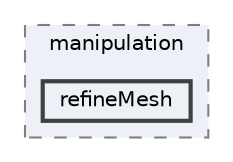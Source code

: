 digraph "applications/utilities/mesh/manipulation/refineMesh"
{
 // LATEX_PDF_SIZE
  bgcolor="transparent";
  edge [fontname=Helvetica,fontsize=10,labelfontname=Helvetica,labelfontsize=10];
  node [fontname=Helvetica,fontsize=10,shape=box,height=0.2,width=0.4];
  compound=true
  subgraph clusterdir_15449a1ef4a09517cc5e2efa6b11565e {
    graph [ bgcolor="#edf0f7", pencolor="grey50", label="manipulation", fontname=Helvetica,fontsize=10 style="filled,dashed", URL="dir_15449a1ef4a09517cc5e2efa6b11565e.html",tooltip=""]
  dir_14fb4edefd15fd7f3c4a7f3cb8d71afa [label="refineMesh", fillcolor="#edf0f7", color="grey25", style="filled,bold", URL="dir_14fb4edefd15fd7f3c4a7f3cb8d71afa.html",tooltip=""];
  }
}
